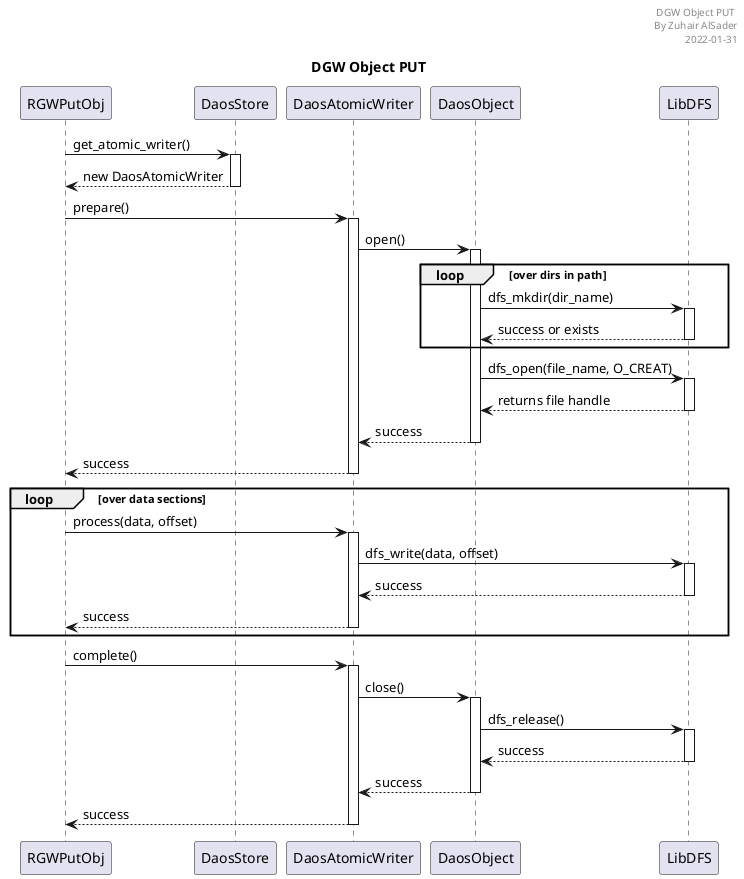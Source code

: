 @startuml DGW Object PUT

header DGW Object PUT \n By Zuhair AlSader\n2022-01-31
title DGW Object PUT

participant "RGWPutObj" as rgw
participant "DaosStore" as store
participant "DaosAtomicWriter" as writer
participant "DaosObject" as object
participant "LibDFS" as libdfs

autoactivate on

rgw -> store: get_atomic_writer()
store --> rgw: new DaosAtomicWriter


rgw -> writer: prepare()
writer -> object: open()

loop over dirs in path
  object -> libdfs: dfs_mkdir(dir_name)
  libdfs --> object: success or exists
end

object -> libdfs: dfs_open(file_name, O_CREAT)
libdfs --> object: returns file handle

object --> writer: success
writer --> rgw: success

loop over data sections
  rgw -> writer: process(data, offset)
  writer-> libdfs: dfs_write(data, offset)
  libdfs --> writer: success
  writer --> rgw: success
end

rgw -> writer: complete()
writer -> object: close()
object -> libdfs: dfs_release()
libdfs --> object: success
object --> writer: success
writer --> rgw: success

@enduml